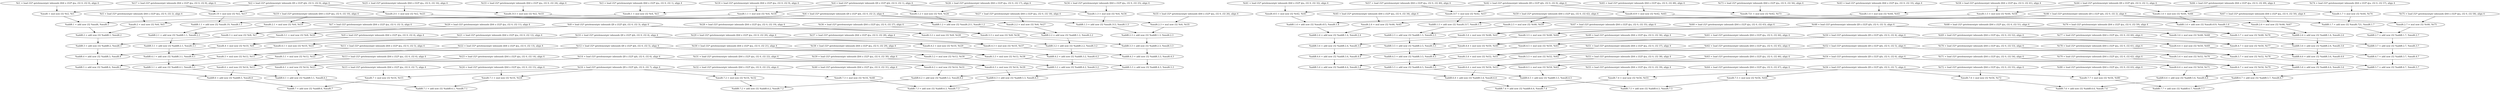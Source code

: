 digraph G {
compound=true
"t1" [label="  %t1 = load i32* getelementptr inbounds ([64 x i32]* @a, i32 0, i32 0), align 4"]
"t2" [label="  %t2 = load i32* getelementptr inbounds ([8 x i32]* @b, i32 0, i32 0), align 4"]
"mul6" [label="  %mul6 = mul nsw i32 %t2, %t1"]
"t3" [label="  %t3 = load i32* getelementptr inbounds ([64 x i32]* @a, i32 0, i32 1), align 4"]
"t4" [label="  %t4 = load i32* getelementptr inbounds ([8 x i32]* @b, i32 0, i32 1), align 4"]
"mul6.1" [label="  %mul6.1 = mul nsw i32 %t4, %t3"]
"add8.1" [label="  %add8.1 = add nsw i32 %mul6, %mul6.1"]
"t5" [label="  %t5 = load i32* getelementptr inbounds ([64 x i32]* @a, i32 0, i32 2), align 4"]
"t6" [label="  %t6 = load i32* getelementptr inbounds ([8 x i32]* @b, i32 0, i32 2), align 4"]
"mul6.2" [label="  %mul6.2 = mul nsw i32 %t6, %t5"]
"add8.2" [label="  %add8.2 = add nsw i32 %add8.1, %mul6.2"]
"t7" [label="  %t7 = load i32* getelementptr inbounds ([64 x i32]* @a, i32 0, i32 3), align 4"]
"t8" [label="  %t8 = load i32* getelementptr inbounds ([8 x i32]* @b, i32 0, i32 3), align 4"]
"mul6.3" [label="  %mul6.3 = mul nsw i32 %t8, %t7"]
"add8.3" [label="  %add8.3 = add nsw i32 %add8.2, %mul6.3"]
"t9" [label="  %t9 = load i32* getelementptr inbounds ([64 x i32]* @a, i32 0, i32 4), align 4"]
"t10" [label="  %t10 = load i32* getelementptr inbounds ([8 x i32]* @b, i32 0, i32 4), align 4"]
"mul6.4" [label="  %mul6.4 = mul nsw i32 %t10, %t9"]
"add8.4" [label="  %add8.4 = add nsw i32 %add8.3, %mul6.4"]
"t11" [label="  %t11 = load i32* getelementptr inbounds ([64 x i32]* @a, i32 0, i32 5), align 4"]
"t12" [label="  %t12 = load i32* getelementptr inbounds ([8 x i32]* @b, i32 0, i32 5), align 4"]
"mul6.5" [label="  %mul6.5 = mul nsw i32 %t12, %t11"]
"add8.5" [label="  %add8.5 = add nsw i32 %add8.4, %mul6.5"]
"t13" [label="  %t13 = load i32* getelementptr inbounds ([64 x i32]* @a, i32 0, i32 6), align 4"]
"t14" [label="  %t14 = load i32* getelementptr inbounds ([8 x i32]* @b, i32 0, i32 6), align 4"]
"mul6.6" [label="  %mul6.6 = mul nsw i32 %t14, %t13"]
"add8.6" [label="  %add8.6 = add nsw i32 %add8.5, %mul6.6"]
"t15" [label="  %t15 = load i32* getelementptr inbounds ([64 x i32]* @a, i32 0, i32 7), align 4"]
"t16" [label="  %t16 = load i32* getelementptr inbounds ([8 x i32]* @b, i32 0, i32 7), align 4"]
"mul6.7" [label="  %mul6.7 = mul nsw i32 %t16, %t15"]
"add8.7" [label="  %add8.7 = add nsw i32 %add8.6, %mul6.7"]
"t17" [label="  %t17 = load i32* getelementptr inbounds ([64 x i32]* @a, i32 0, i32 8), align 4"]
"mul6.19" [label="  %mul6.19 = mul nsw i32 %t2, %t17"]
"t18" [label="  %t18 = load i32* getelementptr inbounds ([64 x i32]* @a, i32 0, i32 9), align 4"]
"mul6.1.1" [label="  %mul6.1.1 = mul nsw i32 %t4, %t18"]
"add8.1.1" [label="  %add8.1.1 = add nsw i32 %mul6.19, %mul6.1.1"]
"t19" [label="  %t19 = load i32* getelementptr inbounds ([64 x i32]* @a, i32 0, i32 10), align 4"]
"mul6.2.1" [label="  %mul6.2.1 = mul nsw i32 %t6, %t19"]
"add8.2.1" [label="  %add8.2.1 = add nsw i32 %add8.1.1, %mul6.2.1"]
"t20" [label="  %t20 = load i32* getelementptr inbounds ([64 x i32]* @a, i32 0, i32 11), align 4"]
"mul6.3.1" [label="  %mul6.3.1 = mul nsw i32 %t8, %t20"]
"add8.3.1" [label="  %add8.3.1 = add nsw i32 %add8.2.1, %mul6.3.1"]
"t21" [label="  %t21 = load i32* getelementptr inbounds ([64 x i32]* @a, i32 0, i32 12), align 4"]
"mul6.4.1" [label="  %mul6.4.1 = mul nsw i32 %t10, %t21"]
"add8.4.1" [label="  %add8.4.1 = add nsw i32 %add8.3.1, %mul6.4.1"]
"t22" [label="  %t22 = load i32* getelementptr inbounds ([64 x i32]* @a, i32 0, i32 13), align 4"]
"mul6.5.1" [label="  %mul6.5.1 = mul nsw i32 %t12, %t22"]
"add8.5.1" [label="  %add8.5.1 = add nsw i32 %add8.4.1, %mul6.5.1"]
"t23" [label="  %t23 = load i32* getelementptr inbounds ([64 x i32]* @a, i32 0, i32 14), align 4"]
"mul6.6.1" [label="  %mul6.6.1 = mul nsw i32 %t14, %t23"]
"add8.6.1" [label="  %add8.6.1 = add nsw i32 %add8.5.1, %mul6.6.1"]
"t24" [label="  %t24 = load i32* getelementptr inbounds ([64 x i32]* @a, i32 0, i32 15), align 4"]
"mul6.7.1" [label="  %mul6.7.1 = mul nsw i32 %t16, %t24"]
"add8.7.1" [label="  %add8.7.1 = add nsw i32 %add8.6.1, %mul6.7.1"]
"t25" [label="  %t25 = load i32* getelementptr inbounds ([64 x i32]* @a, i32 0, i32 16), align 4"]
"mul6.211" [label="  %mul6.211 = mul nsw i32 %t2, %t25"]
"t26" [label="  %t26 = load i32* getelementptr inbounds ([64 x i32]* @a, i32 0, i32 17), align 4"]
"mul6.1.2" [label="  %mul6.1.2 = mul nsw i32 %t4, %t26"]
"add8.1.2" [label="  %add8.1.2 = add nsw i32 %mul6.211, %mul6.1.2"]
"t27" [label="  %t27 = load i32* getelementptr inbounds ([64 x i32]* @a, i32 0, i32 18), align 4"]
"mul6.2.2" [label="  %mul6.2.2 = mul nsw i32 %t6, %t27"]
"add8.2.2" [label="  %add8.2.2 = add nsw i32 %add8.1.2, %mul6.2.2"]
"t28" [label="  %t28 = load i32* getelementptr inbounds ([64 x i32]* @a, i32 0, i32 19), align 4"]
"mul6.3.2" [label="  %mul6.3.2 = mul nsw i32 %t8, %t28"]
"add8.3.2" [label="  %add8.3.2 = add nsw i32 %add8.2.2, %mul6.3.2"]
"t29" [label="  %t29 = load i32* getelementptr inbounds ([64 x i32]* @a, i32 0, i32 20), align 4"]
"mul6.4.2" [label="  %mul6.4.2 = mul nsw i32 %t10, %t29"]
"add8.4.2" [label="  %add8.4.2 = add nsw i32 %add8.3.2, %mul6.4.2"]
"t30" [label="  %t30 = load i32* getelementptr inbounds ([64 x i32]* @a, i32 0, i32 21), align 4"]
"mul6.5.2" [label="  %mul6.5.2 = mul nsw i32 %t12, %t30"]
"add8.5.2" [label="  %add8.5.2 = add nsw i32 %add8.4.2, %mul6.5.2"]
"t31" [label="  %t31 = load i32* getelementptr inbounds ([64 x i32]* @a, i32 0, i32 22), align 4"]
"mul6.6.2" [label="  %mul6.6.2 = mul nsw i32 %t14, %t31"]
"add8.6.2" [label="  %add8.6.2 = add nsw i32 %add8.5.2, %mul6.6.2"]
"t32" [label="  %t32 = load i32* getelementptr inbounds ([64 x i32]* @a, i32 0, i32 23), align 4"]
"mul6.7.2" [label="  %mul6.7.2 = mul nsw i32 %t16, %t32"]
"add8.7.2" [label="  %add8.7.2 = add nsw i32 %add8.6.2, %mul6.7.2"]
"t33" [label="  %t33 = load i32* getelementptr inbounds ([64 x i32]* @a, i32 0, i32 24), align 4"]
"mul6.313" [label="  %mul6.313 = mul nsw i32 %t2, %t33"]
"t34" [label="  %t34 = load i32* getelementptr inbounds ([64 x i32]* @a, i32 0, i32 25), align 4"]
"mul6.1.3" [label="  %mul6.1.3 = mul nsw i32 %t4, %t34"]
"add8.1.3" [label="  %add8.1.3 = add nsw i32 %mul6.313, %mul6.1.3"]
"t35" [label="  %t35 = load i32* getelementptr inbounds ([64 x i32]* @a, i32 0, i32 26), align 4"]
"mul6.2.3" [label="  %mul6.2.3 = mul nsw i32 %t6, %t35"]
"add8.2.3" [label="  %add8.2.3 = add nsw i32 %add8.1.3, %mul6.2.3"]
"t36" [label="  %t36 = load i32* getelementptr inbounds ([64 x i32]* @a, i32 0, i32 27), align 4"]
"mul6.3.3" [label="  %mul6.3.3 = mul nsw i32 %t8, %t36"]
"add8.3.3" [label="  %add8.3.3 = add nsw i32 %add8.2.3, %mul6.3.3"]
"t37" [label="  %t37 = load i32* getelementptr inbounds ([64 x i32]* @a, i32 0, i32 28), align 4"]
"mul6.4.3" [label="  %mul6.4.3 = mul nsw i32 %t10, %t37"]
"add8.4.3" [label="  %add8.4.3 = add nsw i32 %add8.3.3, %mul6.4.3"]
"t38" [label="  %t38 = load i32* getelementptr inbounds ([64 x i32]* @a, i32 0, i32 29), align 4"]
"mul6.5.3" [label="  %mul6.5.3 = mul nsw i32 %t12, %t38"]
"add8.5.3" [label="  %add8.5.3 = add nsw i32 %add8.4.3, %mul6.5.3"]
"t39" [label="  %t39 = load i32* getelementptr inbounds ([64 x i32]* @a, i32 0, i32 30), align 4"]
"mul6.6.3" [label="  %mul6.6.3 = mul nsw i32 %t14, %t39"]
"add8.6.3" [label="  %add8.6.3 = add nsw i32 %add8.5.3, %mul6.6.3"]
"t40" [label="  %t40 = load i32* getelementptr inbounds ([64 x i32]* @a, i32 0, i32 31), align 4"]
"mul6.7.3" [label="  %mul6.7.3 = mul nsw i32 %t16, %t40"]
"add8.7.3" [label="  %add8.7.3 = add nsw i32 %add8.6.3, %mul6.7.3"]
"t41" [label="  %t41 = load i32* getelementptr inbounds ([64 x i32]* @a, i32 0, i32 32), align 4"]
"t42" [label="  %t42 = load i32* getelementptr inbounds ([8 x i32]* @b, i32 0, i32 0), align 4"]
"mul6.415" [label="  %mul6.415 = mul nsw i32 %t42, %t41"]
"t43" [label="  %t43 = load i32* getelementptr inbounds ([64 x i32]* @a, i32 0, i32 33), align 4"]
"t44" [label="  %t44 = load i32* getelementptr inbounds ([8 x i32]* @b, i32 0, i32 1), align 4"]
"mul6.1.4" [label="  %mul6.1.4 = mul nsw i32 %t44, %t43"]
"add8.1.4" [label="  %add8.1.4 = add nsw i32 %mul6.415, %mul6.1.4"]
"t45" [label="  %t45 = load i32* getelementptr inbounds ([64 x i32]* @a, i32 0, i32 34), align 4"]
"t46" [label="  %t46 = load i32* getelementptr inbounds ([8 x i32]* @b, i32 0, i32 2), align 4"]
"mul6.2.4" [label="  %mul6.2.4 = mul nsw i32 %t46, %t45"]
"add8.2.4" [label="  %add8.2.4 = add nsw i32 %add8.1.4, %mul6.2.4"]
"t47" [label="  %t47 = load i32* getelementptr inbounds ([64 x i32]* @a, i32 0, i32 35), align 4"]
"t48" [label="  %t48 = load i32* getelementptr inbounds ([8 x i32]* @b, i32 0, i32 3), align 4"]
"mul6.3.4" [label="  %mul6.3.4 = mul nsw i32 %t48, %t47"]
"add8.3.4" [label="  %add8.3.4 = add nsw i32 %add8.2.4, %mul6.3.4"]
"t49" [label="  %t49 = load i32* getelementptr inbounds ([64 x i32]* @a, i32 0, i32 36), align 4"]
"t50" [label="  %t50 = load i32* getelementptr inbounds ([8 x i32]* @b, i32 0, i32 4), align 4"]
"mul6.4.4" [label="  %mul6.4.4 = mul nsw i32 %t50, %t49"]
"add8.4.4" [label="  %add8.4.4 = add nsw i32 %add8.3.4, %mul6.4.4"]
"t51" [label="  %t51 = load i32* getelementptr inbounds ([64 x i32]* @a, i32 0, i32 37), align 4"]
"t52" [label="  %t52 = load i32* getelementptr inbounds ([8 x i32]* @b, i32 0, i32 5), align 4"]
"mul6.5.4" [label="  %mul6.5.4 = mul nsw i32 %t52, %t51"]
"add8.5.4" [label="  %add8.5.4 = add nsw i32 %add8.4.4, %mul6.5.4"]
"t53" [label="  %t53 = load i32* getelementptr inbounds ([64 x i32]* @a, i32 0, i32 38), align 4"]
"t54" [label="  %t54 = load i32* getelementptr inbounds ([8 x i32]* @b, i32 0, i32 6), align 4"]
"mul6.6.4" [label="  %mul6.6.4 = mul nsw i32 %t54, %t53"]
"add8.6.4" [label="  %add8.6.4 = add nsw i32 %add8.5.4, %mul6.6.4"]
"t55" [label="  %t55 = load i32* getelementptr inbounds ([64 x i32]* @a, i32 0, i32 39), align 4"]
"t56" [label="  %t56 = load i32* getelementptr inbounds ([8 x i32]* @b, i32 0, i32 7), align 4"]
"mul6.7.4" [label="  %mul6.7.4 = mul nsw i32 %t56, %t55"]
"add8.7.4" [label="  %add8.7.4 = add nsw i32 %add8.6.4, %mul6.7.4"]
"t57" [label="  %t57 = load i32* getelementptr inbounds ([64 x i32]* @a, i32 0, i32 40), align 4"]
"mul6.517" [label="  %mul6.517 = mul nsw i32 %t42, %t57"]
"t58" [label="  %t58 = load i32* getelementptr inbounds ([64 x i32]* @a, i32 0, i32 41), align 4"]
"mul6.1.5" [label="  %mul6.1.5 = mul nsw i32 %t44, %t58"]
"add8.1.5" [label="  %add8.1.5 = add nsw i32 %mul6.517, %mul6.1.5"]
"t59" [label="  %t59 = load i32* getelementptr inbounds ([64 x i32]* @a, i32 0, i32 42), align 4"]
"mul6.2.5" [label="  %mul6.2.5 = mul nsw i32 %t46, %t59"]
"add8.2.5" [label="  %add8.2.5 = add nsw i32 %add8.1.5, %mul6.2.5"]
"t60" [label="  %t60 = load i32* getelementptr inbounds ([64 x i32]* @a, i32 0, i32 43), align 4"]
"mul6.3.5" [label="  %mul6.3.5 = mul nsw i32 %t48, %t60"]
"add8.3.5" [label="  %add8.3.5 = add nsw i32 %add8.2.5, %mul6.3.5"]
"t61" [label="  %t61 = load i32* getelementptr inbounds ([64 x i32]* @a, i32 0, i32 44), align 4"]
"mul6.4.5" [label="  %mul6.4.5 = mul nsw i32 %t50, %t61"]
"add8.4.5" [label="  %add8.4.5 = add nsw i32 %add8.3.5, %mul6.4.5"]
"t62" [label="  %t62 = load i32* getelementptr inbounds ([64 x i32]* @a, i32 0, i32 45), align 4"]
"mul6.5.5" [label="  %mul6.5.5 = mul nsw i32 %t52, %t62"]
"add8.5.5" [label="  %add8.5.5 = add nsw i32 %add8.4.5, %mul6.5.5"]
"t63" [label="  %t63 = load i32* getelementptr inbounds ([64 x i32]* @a, i32 0, i32 46), align 4"]
"mul6.6.5" [label="  %mul6.6.5 = mul nsw i32 %t54, %t63"]
"add8.6.5" [label="  %add8.6.5 = add nsw i32 %add8.5.5, %mul6.6.5"]
"t64" [label="  %t64 = load i32* getelementptr inbounds ([64 x i32]* @a, i32 0, i32 47), align 4"]
"mul6.7.5" [label="  %mul6.7.5 = mul nsw i32 %t56, %t64"]
"add8.7.5" [label="  %add8.7.5 = add nsw i32 %add8.6.5, %mul6.7.5"]
"t65" [label="  %t65 = load i32* getelementptr inbounds ([64 x i32]* @a, i32 0, i32 48), align 4"]
"mul6.619" [label="  %mul6.619 = mul nsw i32 %t42, %t65"]
"t66" [label="  %t66 = load i32* getelementptr inbounds ([64 x i32]* @a, i32 0, i32 49), align 4"]
"mul6.1.6" [label="  %mul6.1.6 = mul nsw i32 %t44, %t66"]
"add8.1.6" [label="  %add8.1.6 = add nsw i32 %mul6.619, %mul6.1.6"]
"t67" [label="  %t67 = load i32* getelementptr inbounds ([64 x i32]* @a, i32 0, i32 50), align 4"]
"mul6.2.6" [label="  %mul6.2.6 = mul nsw i32 %t46, %t67"]
"add8.2.6" [label="  %add8.2.6 = add nsw i32 %add8.1.6, %mul6.2.6"]
"t68" [label="  %t68 = load i32* getelementptr inbounds ([64 x i32]* @a, i32 0, i32 51), align 4"]
"mul6.3.6" [label="  %mul6.3.6 = mul nsw i32 %t48, %t68"]
"add8.3.6" [label="  %add8.3.6 = add nsw i32 %add8.2.6, %mul6.3.6"]
"t69" [label="  %t69 = load i32* getelementptr inbounds ([64 x i32]* @a, i32 0, i32 52), align 4"]
"mul6.4.6" [label="  %mul6.4.6 = mul nsw i32 %t50, %t69"]
"add8.4.6" [label="  %add8.4.6 = add nsw i32 %add8.3.6, %mul6.4.6"]
"t70" [label="  %t70 = load i32* getelementptr inbounds ([64 x i32]* @a, i32 0, i32 53), align 4"]
"mul6.5.6" [label="  %mul6.5.6 = mul nsw i32 %t52, %t70"]
"add8.5.6" [label="  %add8.5.6 = add nsw i32 %add8.4.6, %mul6.5.6"]
"t71" [label="  %t71 = load i32* getelementptr inbounds ([64 x i32]* @a, i32 0, i32 54), align 4"]
"mul6.6.6" [label="  %mul6.6.6 = mul nsw i32 %t54, %t71"]
"add8.6.6" [label="  %add8.6.6 = add nsw i32 %add8.5.6, %mul6.6.6"]
"t72" [label="  %t72 = load i32* getelementptr inbounds ([64 x i32]* @a, i32 0, i32 55), align 4"]
"mul6.7.6" [label="  %mul6.7.6 = mul nsw i32 %t56, %t72"]
"add8.7.6" [label="  %add8.7.6 = add nsw i32 %add8.6.6, %mul6.7.6"]
"t73" [label="  %t73 = load i32* getelementptr inbounds ([64 x i32]* @a, i32 0, i32 56), align 4"]
"mul6.721" [label="  %mul6.721 = mul nsw i32 %t42, %t73"]
"t74" [label="  %t74 = load i32* getelementptr inbounds ([64 x i32]* @a, i32 0, i32 57), align 4"]
"mul6.1.7" [label="  %mul6.1.7 = mul nsw i32 %t44, %t74"]
"add8.1.7" [label="  %add8.1.7 = add nsw i32 %mul6.721, %mul6.1.7"]
"t75" [label="  %t75 = load i32* getelementptr inbounds ([64 x i32]* @a, i32 0, i32 58), align 4"]
"mul6.2.7" [label="  %mul6.2.7 = mul nsw i32 %t46, %t75"]
"add8.2.7" [label="  %add8.2.7 = add nsw i32 %add8.1.7, %mul6.2.7"]
"t76" [label="  %t76 = load i32* getelementptr inbounds ([64 x i32]* @a, i32 0, i32 59), align 4"]
"mul6.3.7" [label="  %mul6.3.7 = mul nsw i32 %t48, %t76"]
"add8.3.7" [label="  %add8.3.7 = add nsw i32 %add8.2.7, %mul6.3.7"]
"t77" [label="  %t77 = load i32* getelementptr inbounds ([64 x i32]* @a, i32 0, i32 60), align 4"]
"mul6.4.7" [label="  %mul6.4.7 = mul nsw i32 %t50, %t77"]
"add8.4.7" [label="  %add8.4.7 = add nsw i32 %add8.3.7, %mul6.4.7"]
"t78" [label="  %t78 = load i32* getelementptr inbounds ([64 x i32]* @a, i32 0, i32 61), align 4"]
"mul6.5.7" [label="  %mul6.5.7 = mul nsw i32 %t52, %t78"]
"add8.5.7" [label="  %add8.5.7 = add nsw i32 %add8.4.7, %mul6.5.7"]
"t79" [label="  %t79 = load i32* getelementptr inbounds ([64 x i32]* @a, i32 0, i32 62), align 4"]
"mul6.6.7" [label="  %mul6.6.7 = mul nsw i32 %t54, %t79"]
"add8.6.7" [label="  %add8.6.7 = add nsw i32 %add8.5.7, %mul6.6.7"]
"t80" [label="  %t80 = load i32* getelementptr inbounds ([64 x i32]* @a, i32 0, i32 63), align 4"]
"mul6.7.7" [label="  %mul6.7.7 = mul nsw i32 %t56, %t80"]
"add8.7.7" [label="  %add8.7.7 = add nsw i32 %add8.6.7, %mul6.7.7"]
"t2" -> "mul6"
"t1" -> "mul6"
"t4" -> "mul6.1"
"t3" -> "mul6.1"
"mul6" -> "add8.1"
"mul6.1" -> "add8.1"
"t6" -> "mul6.2"
"t5" -> "mul6.2"
"add8.1" -> "add8.2"
"mul6.2" -> "add8.2"
"t8" -> "mul6.3"
"t7" -> "mul6.3"
"add8.2" -> "add8.3"
"mul6.3" -> "add8.3"
"t10" -> "mul6.4"
"t9" -> "mul6.4"
"add8.3" -> "add8.4"
"mul6.4" -> "add8.4"
"t12" -> "mul6.5"
"t11" -> "mul6.5"
"add8.4" -> "add8.5"
"mul6.5" -> "add8.5"
"t14" -> "mul6.6"
"t13" -> "mul6.6"
"add8.5" -> "add8.6"
"mul6.6" -> "add8.6"
"t16" -> "mul6.7"
"t15" -> "mul6.7"
"add8.6" -> "add8.7"
"mul6.7" -> "add8.7"
"t2" -> "mul6.19"
"t17" -> "mul6.19"
"t4" -> "mul6.1.1"
"t18" -> "mul6.1.1"
"mul6.19" -> "add8.1.1"
"mul6.1.1" -> "add8.1.1"
"t6" -> "mul6.2.1"
"t19" -> "mul6.2.1"
"add8.1.1" -> "add8.2.1"
"mul6.2.1" -> "add8.2.1"
"t8" -> "mul6.3.1"
"t20" -> "mul6.3.1"
"add8.2.1" -> "add8.3.1"
"mul6.3.1" -> "add8.3.1"
"t10" -> "mul6.4.1"
"t21" -> "mul6.4.1"
"add8.3.1" -> "add8.4.1"
"mul6.4.1" -> "add8.4.1"
"t12" -> "mul6.5.1"
"t22" -> "mul6.5.1"
"add8.4.1" -> "add8.5.1"
"mul6.5.1" -> "add8.5.1"
"t14" -> "mul6.6.1"
"t23" -> "mul6.6.1"
"add8.5.1" -> "add8.6.1"
"mul6.6.1" -> "add8.6.1"
"t16" -> "mul6.7.1"
"t24" -> "mul6.7.1"
"add8.6.1" -> "add8.7.1"
"mul6.7.1" -> "add8.7.1"
"t2" -> "mul6.211"
"t25" -> "mul6.211"
"t4" -> "mul6.1.2"
"t26" -> "mul6.1.2"
"mul6.211" -> "add8.1.2"
"mul6.1.2" -> "add8.1.2"
"t6" -> "mul6.2.2"
"t27" -> "mul6.2.2"
"add8.1.2" -> "add8.2.2"
"mul6.2.2" -> "add8.2.2"
"t8" -> "mul6.3.2"
"t28" -> "mul6.3.2"
"add8.2.2" -> "add8.3.2"
"mul6.3.2" -> "add8.3.2"
"t10" -> "mul6.4.2"
"t29" -> "mul6.4.2"
"add8.3.2" -> "add8.4.2"
"mul6.4.2" -> "add8.4.2"
"t12" -> "mul6.5.2"
"t30" -> "mul6.5.2"
"add8.4.2" -> "add8.5.2"
"mul6.5.2" -> "add8.5.2"
"t14" -> "mul6.6.2"
"t31" -> "mul6.6.2"
"add8.5.2" -> "add8.6.2"
"mul6.6.2" -> "add8.6.2"
"t16" -> "mul6.7.2"
"t32" -> "mul6.7.2"
"add8.6.2" -> "add8.7.2"
"mul6.7.2" -> "add8.7.2"
"t2" -> "mul6.313"
"t33" -> "mul6.313"
"t4" -> "mul6.1.3"
"t34" -> "mul6.1.3"
"mul6.313" -> "add8.1.3"
"mul6.1.3" -> "add8.1.3"
"t6" -> "mul6.2.3"
"t35" -> "mul6.2.3"
"add8.1.3" -> "add8.2.3"
"mul6.2.3" -> "add8.2.3"
"t8" -> "mul6.3.3"
"t36" -> "mul6.3.3"
"add8.2.3" -> "add8.3.3"
"mul6.3.3" -> "add8.3.3"
"t10" -> "mul6.4.3"
"t37" -> "mul6.4.3"
"add8.3.3" -> "add8.4.3"
"mul6.4.3" -> "add8.4.3"
"t12" -> "mul6.5.3"
"t38" -> "mul6.5.3"
"add8.4.3" -> "add8.5.3"
"mul6.5.3" -> "add8.5.3"
"t14" -> "mul6.6.3"
"t39" -> "mul6.6.3"
"add8.5.3" -> "add8.6.3"
"mul6.6.3" -> "add8.6.3"
"t16" -> "mul6.7.3"
"t40" -> "mul6.7.3"
"add8.6.3" -> "add8.7.3"
"mul6.7.3" -> "add8.7.3"
"t42" -> "mul6.415"
"t41" -> "mul6.415"
"t44" -> "mul6.1.4"
"t43" -> "mul6.1.4"
"mul6.415" -> "add8.1.4"
"mul6.1.4" -> "add8.1.4"
"t46" -> "mul6.2.4"
"t45" -> "mul6.2.4"
"add8.1.4" -> "add8.2.4"
"mul6.2.4" -> "add8.2.4"
"t48" -> "mul6.3.4"
"t47" -> "mul6.3.4"
"add8.2.4" -> "add8.3.4"
"mul6.3.4" -> "add8.3.4"
"t50" -> "mul6.4.4"
"t49" -> "mul6.4.4"
"add8.3.4" -> "add8.4.4"
"mul6.4.4" -> "add8.4.4"
"t52" -> "mul6.5.4"
"t51" -> "mul6.5.4"
"add8.4.4" -> "add8.5.4"
"mul6.5.4" -> "add8.5.4"
"t54" -> "mul6.6.4"
"t53" -> "mul6.6.4"
"add8.5.4" -> "add8.6.4"
"mul6.6.4" -> "add8.6.4"
"t56" -> "mul6.7.4"
"t55" -> "mul6.7.4"
"add8.6.4" -> "add8.7.4"
"mul6.7.4" -> "add8.7.4"
"t42" -> "mul6.517"
"t57" -> "mul6.517"
"t44" -> "mul6.1.5"
"t58" -> "mul6.1.5"
"mul6.517" -> "add8.1.5"
"mul6.1.5" -> "add8.1.5"
"t46" -> "mul6.2.5"
"t59" -> "mul6.2.5"
"add8.1.5" -> "add8.2.5"
"mul6.2.5" -> "add8.2.5"
"t48" -> "mul6.3.5"
"t60" -> "mul6.3.5"
"add8.2.5" -> "add8.3.5"
"mul6.3.5" -> "add8.3.5"
"t50" -> "mul6.4.5"
"t61" -> "mul6.4.5"
"add8.3.5" -> "add8.4.5"
"mul6.4.5" -> "add8.4.5"
"t52" -> "mul6.5.5"
"t62" -> "mul6.5.5"
"add8.4.5" -> "add8.5.5"
"mul6.5.5" -> "add8.5.5"
"t54" -> "mul6.6.5"
"t63" -> "mul6.6.5"
"add8.5.5" -> "add8.6.5"
"mul6.6.5" -> "add8.6.5"
"t56" -> "mul6.7.5"
"t64" -> "mul6.7.5"
"add8.6.5" -> "add8.7.5"
"mul6.7.5" -> "add8.7.5"
"t42" -> "mul6.619"
"t65" -> "mul6.619"
"t44" -> "mul6.1.6"
"t66" -> "mul6.1.6"
"mul6.619" -> "add8.1.6"
"mul6.1.6" -> "add8.1.6"
"t46" -> "mul6.2.6"
"t67" -> "mul6.2.6"
"add8.1.6" -> "add8.2.6"
"mul6.2.6" -> "add8.2.6"
"t48" -> "mul6.3.6"
"t68" -> "mul6.3.6"
"add8.2.6" -> "add8.3.6"
"mul6.3.6" -> "add8.3.6"
"t50" -> "mul6.4.6"
"t69" -> "mul6.4.6"
"add8.3.6" -> "add8.4.6"
"mul6.4.6" -> "add8.4.6"
"t52" -> "mul6.5.6"
"t70" -> "mul6.5.6"
"add8.4.6" -> "add8.5.6"
"mul6.5.6" -> "add8.5.6"
"t54" -> "mul6.6.6"
"t71" -> "mul6.6.6"
"add8.5.6" -> "add8.6.6"
"mul6.6.6" -> "add8.6.6"
"t56" -> "mul6.7.6"
"t72" -> "mul6.7.6"
"add8.6.6" -> "add8.7.6"
"mul6.7.6" -> "add8.7.6"
"t42" -> "mul6.721"
"t73" -> "mul6.721"
"t44" -> "mul6.1.7"
"t74" -> "mul6.1.7"
"mul6.721" -> "add8.1.7"
"mul6.1.7" -> "add8.1.7"
"t46" -> "mul6.2.7"
"t75" -> "mul6.2.7"
"add8.1.7" -> "add8.2.7"
"mul6.2.7" -> "add8.2.7"
"t48" -> "mul6.3.7"
"t76" -> "mul6.3.7"
"add8.2.7" -> "add8.3.7"
"mul6.3.7" -> "add8.3.7"
"t50" -> "mul6.4.7"
"t77" -> "mul6.4.7"
"add8.3.7" -> "add8.4.7"
"mul6.4.7" -> "add8.4.7"
"t52" -> "mul6.5.7"
"t78" -> "mul6.5.7"
"add8.4.7" -> "add8.5.7"
"mul6.5.7" -> "add8.5.7"
"t54" -> "mul6.6.7"
"t79" -> "mul6.6.7"
"add8.5.7" -> "add8.6.7"
"mul6.6.7" -> "add8.6.7"
"t56" -> "mul6.7.7"
"t80" -> "mul6.7.7"
"add8.6.7" -> "add8.7.7"
"mul6.7.7" -> "add8.7.7"
}
